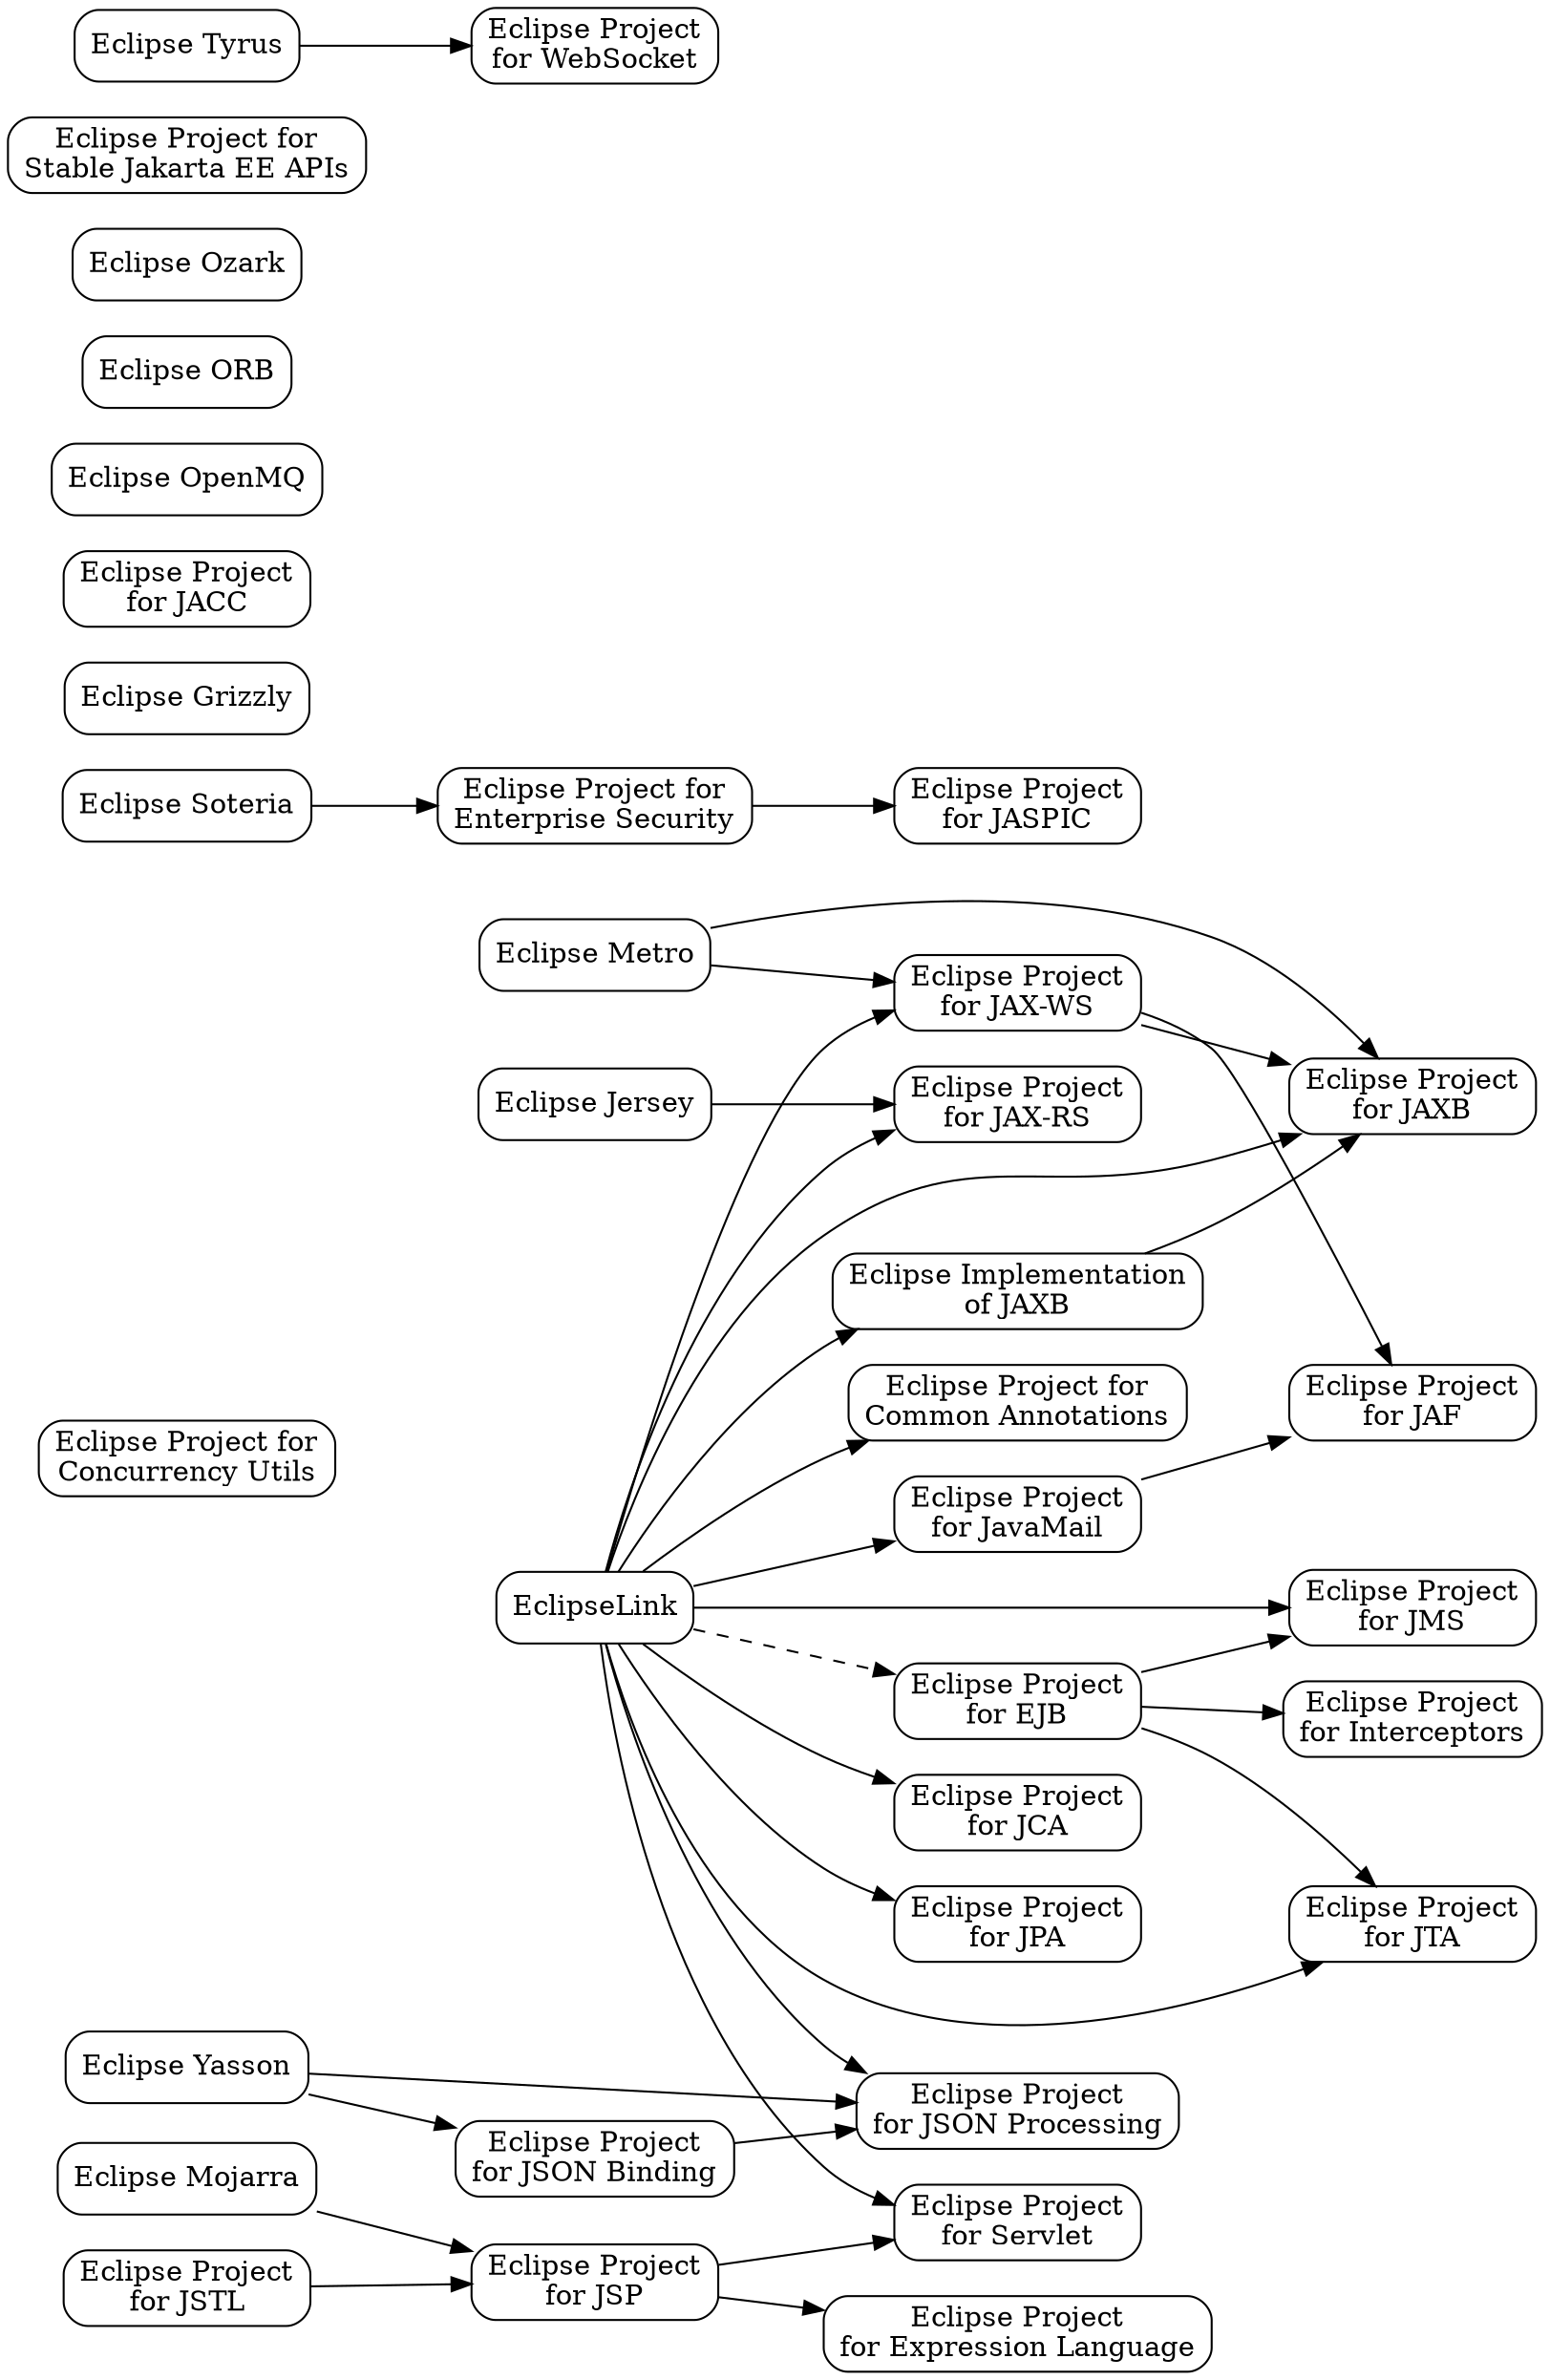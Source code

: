 /********************************************************************************
 * Copyright (c) 2018 Contributors to the Eclipse Foundation
 * 
 * See the NOTICE file(s) distributed with this work for additional
 * information regarding copyright ownership.
 * 
 * This program and the accompanying materials are made available under the
 * terms of the Eclipse Distribution License v. 1.0 which is available at
 * http://www.eclipse.org/org/documents/edl-v10.php.
 * 
 * SPDX-License-Identifier: BSD-3-Clause
 ********************************************************************************/

// This file defines a graph of the relationship between the
// EE4J Projects that make up Jakarta EE.
//
// Render using Graphviz.
// e.g. 
// > dot dependencies.dot -Tsvg > dependencies.svg
//

digraph G {
	rankdir=LR;
	rank=same;

	// Eclipse project nodes
	// Projects that provide definitions or implementations of the
	// specifications go here. All nodes that represent
	// projects are prefixed with "project_"
	
	node[ shape=box, style="rounded" ]
	//project_platform[ label="Eclipse Project for\nJakarta EE Platform", URL="https://projects.eclipse.org/proposals/eclipse-jakarta-ee-platform" ];
	project_ca[ label="Eclipse Project for\nCommon Annotations", URL="https://projects.eclipse.org/projects/ee4j.ca" ];
	project_cu[ label="Eclipse Project for\nConcurrency Utils", URL="https://projects.eclipse.org/projects/ee4j.cu" ];
	project_eclipselink[ label="EclipseLink", URL="https://projects.eclipse.org/projects/ee4j.eclipselink" ];
	project_ejb[ label="Eclipse Project\nfor EJB", URL="https://projects.eclipse.org/proposals/eclipse-project-ejb" ];
	project_el[ label="Eclipse Project\nfor Expression Language", URL="https://projects.eclipse.org/projects/ee4j.el" ];
	project_es[ label="Eclipse Project for\nEnterprise Security", URL="https://projects.eclipse.org/projects/ee4j.es/" ];
	project_grizzly[ label="Eclipse Grizzly", URL="https://projects.eclipse.org/projects/ee4j.grizzly" ];
	project_interceptors[ label="Eclipse Project\nfor Interceptors", URL="https://projects.eclipse.org/proposals/eclipse-project-interceptors" ];
	project_jacc[label="Eclipse Project\nfor JACC", URL="https://projects.eclipse.org/projects/ee4j.jacc" ];
	project_jaf[ label="Eclipse Project\nfor JAF", URL="https://projects.eclipse.org/proposals/eclipse-project-jaf" ];
	project_javamail[ label="Eclipse Project\nfor JavaMail", URL="https://projects.eclipse.org/projects/ee4j.javamail" ];
	project_jaspic[label="Eclipse Project\nfor JASPIC", URL="https://projects.eclipse.org/projects/ee4j.jaspic" ]; 
	project_jaxb[ label="Eclipse Project\nfor JAXB", URL="https://projects.eclipse.org/proposals/eclipse-project-jaxb" ];
	project_jaxb_impl[ label="Eclipse Implementation\nof JAXB", URL="https://projects.eclipse.org/proposals/eclipse-implementation-jaxb" ];
	project_jaxrs[ label="Eclipse Project\nfor JAX-RS", URL="https://projects.eclipse.org/projects/ee4j.jaxrs" ];
	project_jaxws[ label="Eclipse Project\nfor JAX-WS", URL="https://projects.eclipse.org/proposals/eclipse-project-jax-ws" ];
	project_jca[ label="Eclipse Project\nfor JCA", URL="https://projects.eclipse.org/proposals/eclipse-project-jca" ];
	project_jersey[ label="Eclipse Jersey", URL="https://projects.eclipse.org/projects/ee4j.jersey" ];
	project_jms[ label="Eclipse Project\nfor JMS", URL="https://projects.eclipse.org/projects/ee4j.jms" ];
	project_jpa[ label="Eclipse Project\nfor JPA", URL="https://projects.eclipse.org/projects/ee4j.jpa" ]
	project_jsonp[ label="Eclipse Project\nfor JSON Processing", URL="https://projects.eclipse.org/projects/ee4j.jsonp" ];
	project_jsonb[ label="Eclipse Project\nfor JSON Binding", URL="https://projects.eclipse.org/projects/ee4j.jsonb" ];
	project_yasson[ label="Eclipse Yasson", URL="https://projects.eclipse.org/projects/ee4j.yasson" ];
	project_jsp[ label="Eclipse Project\nfor JSP", URL="https://projects.eclipse.org/projects/ee4j.jsp" ];
	project_jstl[ label="Eclipse Project\nfor JSTL", URL="https://projects.eclipse.org/projects/ee4j.jstl"  ];
	project_jta[ label="Eclipse Project\nfor JTA", URL="https://projects.eclipse.org/projects/ee4j.jta" ];
	project_metro[ label="Eclipse Metro", URL="https://projects.eclipse.org/proposals/eclipse-metro" ];
	project_mojarra[ label="Eclipse Mojarra", URL="https://projects.eclipse.org/projects/ee4j.mojarra" ];
	project_openmq[ label="Eclipse OpenMQ", URL="https://projects.eclipse.org/projects/ee4j.openmq" ];
	project_orb[ label="Eclipse ORB" ];
	project_ozark[ label="Eclipse Ozark" ];	
	project_soteria[ label="Eclipse Soteria", URL="https://projects.eclipse.org/projects/ee4j.soteria" ];
	project_stable[ label="Eclipse Project for\nStable Jakarta EE APIs", URL="https://projects.eclipse.org/projects/ee4j.jakartaee-stable" ];
	project_servlet[ label="Eclipse Project\nfor Servlet", URL="https://projects.eclipse.org/projects/ee4j.servlet" ];
	project_tyrus[ label="Eclipse Tyrus", URL="https://projects.eclipse.org/projects/ee4j.tyrus" ];
	project_websocket[ label="Eclipse Project\nfor WebSocket", URL="https://projects.eclipse.org/projects/ee4j.websocket" ];

	// Compile time sependencies between projects.
	// e.g. EJB requires Interceptors, JTA, ...
	edge[ style="solid" ];
	project_ejb -> project_interceptors;
	project_ejb -> project_jta;
	project_ejb -> project_jms;
	project_mojarra -> project_jsp;
	project_jstl -> project_jsp;
	project_jsp -> project_servlet;
	project_jsp -> project_el;
	project_javamail -> project_jaf;
	project_jaxb_impl -> project_jaxb;
	project_jaxws -> project_jaf;
	project_jaxws -> project_jaxb;
	project_metro -> project_jaxws;
	project_metro -> project_jaxb;
	project_es -> project_jaspic;
	project_jsonb -> project_jsonp;
	project_yasson -> project_jsonb;
	project_yasson -> project_jsonp;
	project_tyrus -> project_websocket;
	project_jersey -> project_jaxrs;
	project_soteria -> project_es;
	project_eclipselink -> project_jpa;
	project_eclipselink -> project_jaxrs;
	project_eclipselink -> project_jaxws;
	project_eclipselink -> project_ca;
	project_eclipselink -> project_jaxb;
	project_eclipselink -> project_jaxb_impl;
	project_eclipselink -> project_jsonp;
	project_eclipselink -> project_jta;
	project_eclipselink -> project_servlet;
	project_eclipselink -> project_jca;
	project_eclipselink -> project_jms;
	project_eclipselink -> project_javamail;

	// Tests dependencies
	edge[ style="dashed" ];
	project_eclipselink -> project_ejb;				
}